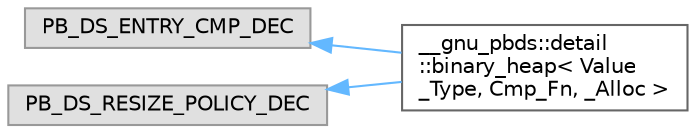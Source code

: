 digraph "Graphical Class Hierarchy"
{
 // LATEX_PDF_SIZE
  bgcolor="transparent";
  edge [fontname=Helvetica,fontsize=10,labelfontname=Helvetica,labelfontsize=10];
  node [fontname=Helvetica,fontsize=10,shape=box,height=0.2,width=0.4];
  rankdir="LR";
  Node0 [id="Node000000",label="PB_DS_ENTRY_CMP_DEC",height=0.2,width=0.4,color="grey60", fillcolor="#E0E0E0", style="filled",tooltip=" "];
  Node0 -> Node1 [id="edge323_Node000000_Node000001",dir="back",color="steelblue1",style="solid",tooltip=" "];
  Node1 [id="Node000001",label="__gnu_pbds::detail\l::binary_heap\< Value\l_Type, Cmp_Fn, _Alloc \>",height=0.2,width=0.4,color="grey40", fillcolor="white", style="filled",URL="$class____gnu__pbds_1_1detail_1_1binary__heap.html",tooltip=" "];
  Node2 [id="Node000002",label="PB_DS_RESIZE_POLICY_DEC",height=0.2,width=0.4,color="grey60", fillcolor="#E0E0E0", style="filled",tooltip=" "];
  Node2 -> Node1 [id="edge324_Node000002_Node000001",dir="back",color="steelblue1",style="solid",tooltip=" "];
}
